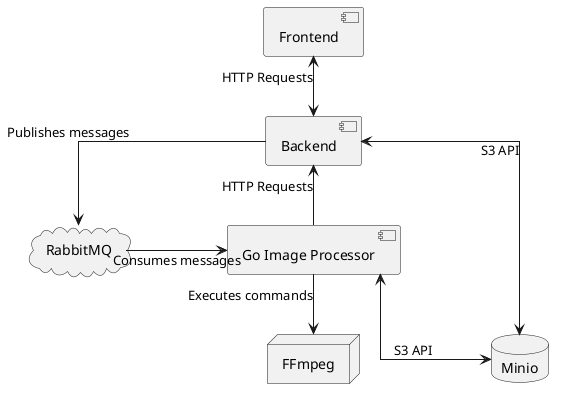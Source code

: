 @startuml
skinparam linetype ortho
skinparam nodesep 100

[Go Image Processor]
[Backend]
[Frontend]

cloud RabbitMQ
node FFmpeg
database "Minio"

[Frontend] <--> [Backend] : HTTP Requests

[Backend] <--> [Minio] : S3 API
[Backend] -r-> [RabbitMQ] : Publishes messages
[RabbitMQ] -r-> [Go Image Processor] : Consumes messages

[Go Image Processor] --> [Backend] : HTTP Requests
[Go Image Processor] --> [FFmpeg] : Executes commands
[Go Image Processor] <--> [Minio] : S3 API

@enduml
